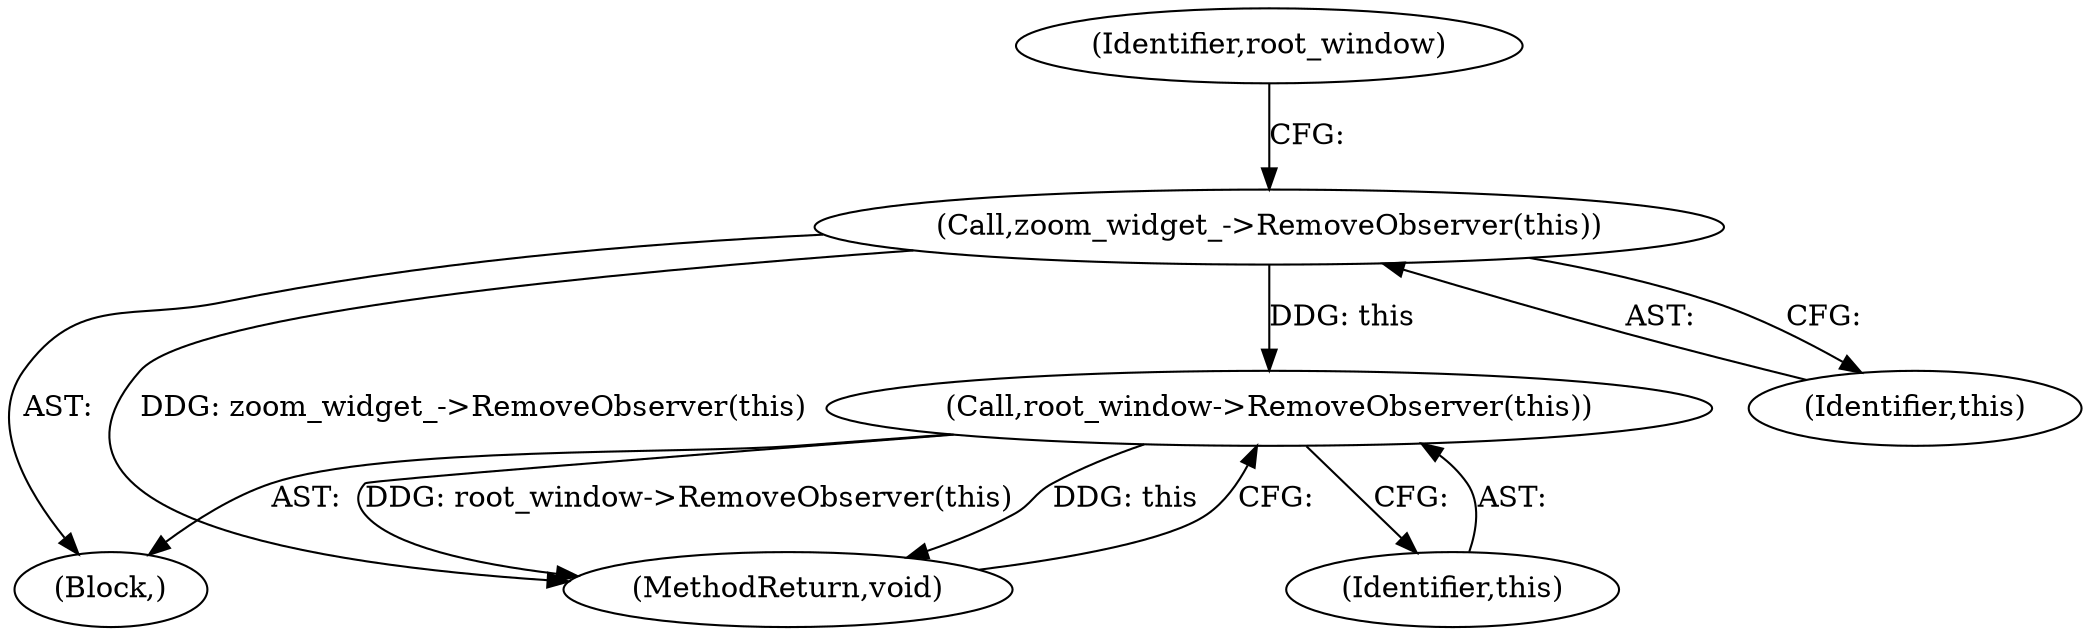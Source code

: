 digraph "1_Chrome_62b8b6e168a12263aab6b88dbef0b900cc37309f_13@API" {
"1000104" [label="(Call,zoom_widget_->RemoveObserver(this))"];
"1000112" [label="(Call,root_window->RemoveObserver(this))"];
"1000113" [label="(Identifier,this)"];
"1000108" [label="(Identifier,root_window)"];
"1000104" [label="(Call,zoom_widget_->RemoveObserver(this))"];
"1000112" [label="(Call,root_window->RemoveObserver(this))"];
"1000101" [label="(Block,)"];
"1000114" [label="(MethodReturn,void)"];
"1000105" [label="(Identifier,this)"];
"1000104" -> "1000101"  [label="AST: "];
"1000104" -> "1000105"  [label="CFG: "];
"1000105" -> "1000104"  [label="AST: "];
"1000108" -> "1000104"  [label="CFG: "];
"1000104" -> "1000114"  [label="DDG: zoom_widget_->RemoveObserver(this)"];
"1000104" -> "1000112"  [label="DDG: this"];
"1000112" -> "1000101"  [label="AST: "];
"1000112" -> "1000113"  [label="CFG: "];
"1000113" -> "1000112"  [label="AST: "];
"1000114" -> "1000112"  [label="CFG: "];
"1000112" -> "1000114"  [label="DDG: root_window->RemoveObserver(this)"];
"1000112" -> "1000114"  [label="DDG: this"];
}
